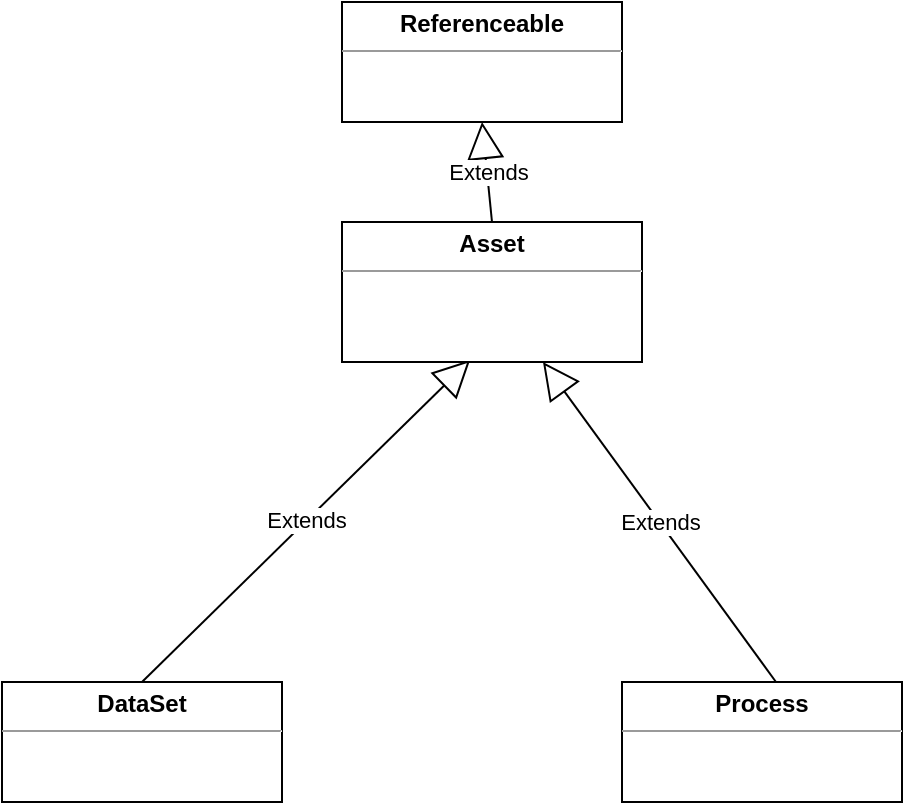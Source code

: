 <mxfile version="14.4.3" type="github">
  <diagram id="C5RBs43oDa-KdzZeNtuy" name="Page-1">
    <mxGraphModel dx="1382" dy="761" grid="1" gridSize="10" guides="1" tooltips="1" connect="1" arrows="1" fold="1" page="1" pageScale="1" pageWidth="827" pageHeight="1169" math="0" shadow="0">
      <root>
        <mxCell id="WIyWlLk6GJQsqaUBKTNV-0" />
        <mxCell id="WIyWlLk6GJQsqaUBKTNV-1" parent="WIyWlLk6GJQsqaUBKTNV-0" />
        <mxCell id="MbAZwWsg3m-pbQN_dmCh-0" value="&lt;p style=&quot;margin: 0px ; margin-top: 4px ; text-align: center&quot;&gt;&lt;b&gt;Referenceable&lt;/b&gt;&lt;br&gt;&lt;/p&gt;&lt;hr size=&quot;1&quot;&gt;&lt;div style=&quot;height: 2px&quot;&gt;&lt;/div&gt;" style="verticalAlign=top;align=left;overflow=fill;fontSize=12;fontFamily=Helvetica;html=1;" vertex="1" parent="WIyWlLk6GJQsqaUBKTNV-1">
          <mxGeometry x="300" y="70" width="140" height="60" as="geometry" />
        </mxCell>
        <mxCell id="MbAZwWsg3m-pbQN_dmCh-2" value="&lt;p style=&quot;margin: 0px ; margin-top: 4px ; text-align: center&quot;&gt;&lt;b&gt;DataSet&lt;/b&gt;&lt;br&gt;&lt;/p&gt;&lt;hr size=&quot;1&quot;&gt;&lt;div style=&quot;height: 2px&quot;&gt;&lt;/div&gt;" style="verticalAlign=top;align=left;overflow=fill;fontSize=12;fontFamily=Helvetica;html=1;" vertex="1" parent="WIyWlLk6GJQsqaUBKTNV-1">
          <mxGeometry x="130" y="410" width="140" height="60" as="geometry" />
        </mxCell>
        <mxCell id="MbAZwWsg3m-pbQN_dmCh-3" value="&lt;p style=&quot;margin: 0px ; margin-top: 4px ; text-align: center&quot;&gt;&lt;b&gt;Process&lt;/b&gt;&lt;br&gt;&lt;/p&gt;&lt;hr size=&quot;1&quot;&gt;&lt;div style=&quot;height: 2px&quot;&gt;&lt;/div&gt;" style="verticalAlign=top;align=left;overflow=fill;fontSize=12;fontFamily=Helvetica;html=1;" vertex="1" parent="WIyWlLk6GJQsqaUBKTNV-1">
          <mxGeometry x="440" y="410" width="140" height="60" as="geometry" />
        </mxCell>
        <mxCell id="MbAZwWsg3m-pbQN_dmCh-4" value="Extends" style="endArrow=block;endSize=16;endFill=0;html=1;exitX=0.5;exitY=0;exitDx=0;exitDy=0;entryX=0.427;entryY=0.986;entryDx=0;entryDy=0;entryPerimeter=0;" edge="1" parent="WIyWlLk6GJQsqaUBKTNV-1" source="MbAZwWsg3m-pbQN_dmCh-2" target="MbAZwWsg3m-pbQN_dmCh-6">
          <mxGeometry width="160" relative="1" as="geometry">
            <mxPoint x="230" y="260" as="sourcePoint" />
            <mxPoint x="360" y="360" as="targetPoint" />
          </mxGeometry>
        </mxCell>
        <mxCell id="MbAZwWsg3m-pbQN_dmCh-5" value="Extends" style="endArrow=block;endSize=16;endFill=0;html=1;exitX=0.55;exitY=0;exitDx=0;exitDy=0;exitPerimeter=0;" edge="1" parent="WIyWlLk6GJQsqaUBKTNV-1" source="MbAZwWsg3m-pbQN_dmCh-3" target="MbAZwWsg3m-pbQN_dmCh-6">
          <mxGeometry width="160" relative="1" as="geometry">
            <mxPoint x="550" y="240" as="sourcePoint" />
            <mxPoint x="410" y="360" as="targetPoint" />
          </mxGeometry>
        </mxCell>
        <mxCell id="MbAZwWsg3m-pbQN_dmCh-6" value="&lt;p style=&quot;margin: 0px ; margin-top: 4px ; text-align: center&quot;&gt;&lt;b&gt;Asset&lt;/b&gt;&lt;br&gt;&lt;/p&gt;&lt;hr size=&quot;1&quot;&gt;&lt;div style=&quot;height: 2px&quot;&gt;&lt;/div&gt;" style="verticalAlign=top;align=left;overflow=fill;fontSize=12;fontFamily=Helvetica;html=1;" vertex="1" parent="WIyWlLk6GJQsqaUBKTNV-1">
          <mxGeometry x="300" y="180" width="150" height="70" as="geometry" />
        </mxCell>
        <mxCell id="MbAZwWsg3m-pbQN_dmCh-7" value="Extends" style="endArrow=block;endSize=16;endFill=0;html=1;entryX=0.5;entryY=1;entryDx=0;entryDy=0;exitX=0.5;exitY=0;exitDx=0;exitDy=0;" edge="1" parent="WIyWlLk6GJQsqaUBKTNV-1" source="MbAZwWsg3m-pbQN_dmCh-6" target="MbAZwWsg3m-pbQN_dmCh-0">
          <mxGeometry width="160" relative="1" as="geometry">
            <mxPoint x="60" y="240" as="sourcePoint" />
            <mxPoint x="220" y="240" as="targetPoint" />
          </mxGeometry>
        </mxCell>
      </root>
    </mxGraphModel>
  </diagram>
</mxfile>
